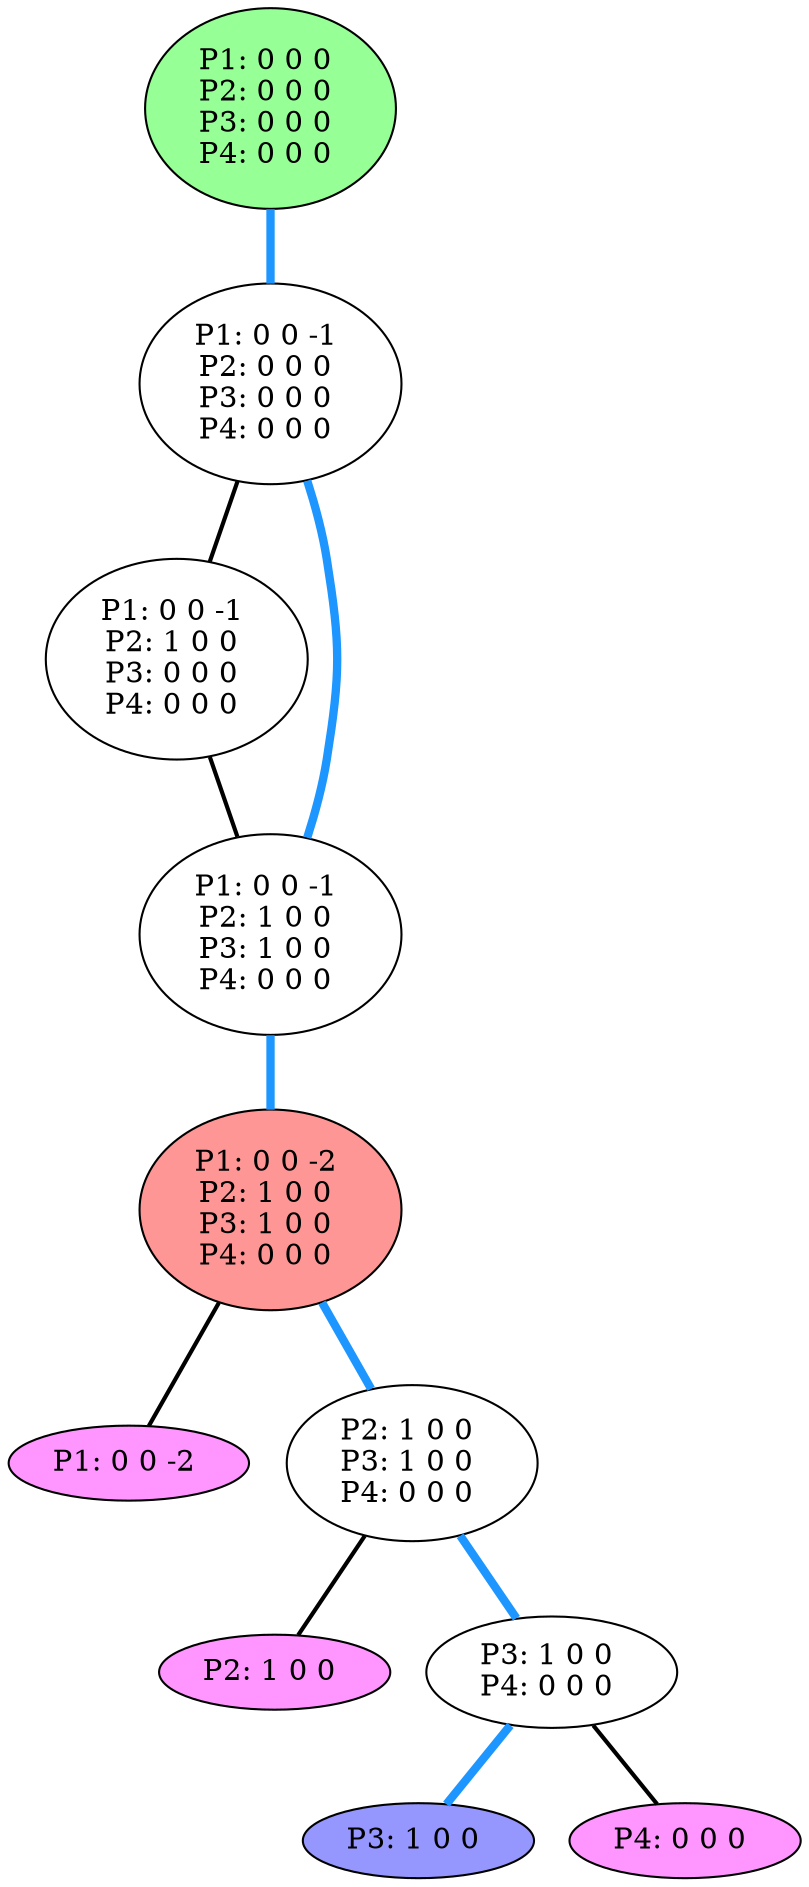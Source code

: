 graph G {
color = "black"
0 [label = "P1: 0 0 0 
P2: 0 0 0 
P3: 0 0 0 
P4: 0 0 0 
",  style="filled", fillcolor = "#96FF96"];
1 [label = "P1: 0 0 -1 
P2: 0 0 0 
P3: 0 0 0 
P4: 0 0 0 
"];
2 [label = "P1: 0 0 -1 
P2: 1 0 0 
P3: 0 0 0 
P4: 0 0 0 
"];
3 [label = "P1: 0 0 -1 
P2: 1 0 0 
P3: 1 0 0 
P4: 0 0 0 
"];
4 [label = "P1: 0 0 -2 
P2: 1 0 0 
P3: 1 0 0 
P4: 0 0 0 
",  style="filled", fillcolor = "#FF9696"];
5 [label = "P1: 0 0 -2 
",  style="filled", fillcolor = "#FF96FF"];
6 [label = "P2: 1 0 0 
P3: 1 0 0 
P4: 0 0 0 
"];
7 [label = "P2: 1 0 0 
",  style="filled", fillcolor = "#FF96FF"];
8 [label = "P3: 1 0 0 
P4: 0 0 0 
"];
9 [label = "P3: 1 0 0 
", style="filled", fillcolor = "#9696FF"];
10 [label = "P4: 0 0 0 
",  style="filled", fillcolor = "#FF96FF"];
edge [style=bold];
0 -- 1 [color="#1E96FF", penwidth=4.0];

1 -- 2 [color=black];
1 -- 3 [color="#1E96FF", penwidth=4.0];

2 -- 3 [color=black];

3 -- 4 [color="#1E96FF", penwidth=4.0];

4 -- 6 [color="#1E96FF", penwidth=4.0];
4 -- 5 [color=black];

6 -- 8 [color="#1E96FF", penwidth=4.0];
6 -- 7 [color=black];

8 -- 10 [color=black];
8 -- 9 [color="#1E96FF", penwidth=4.0];

}
